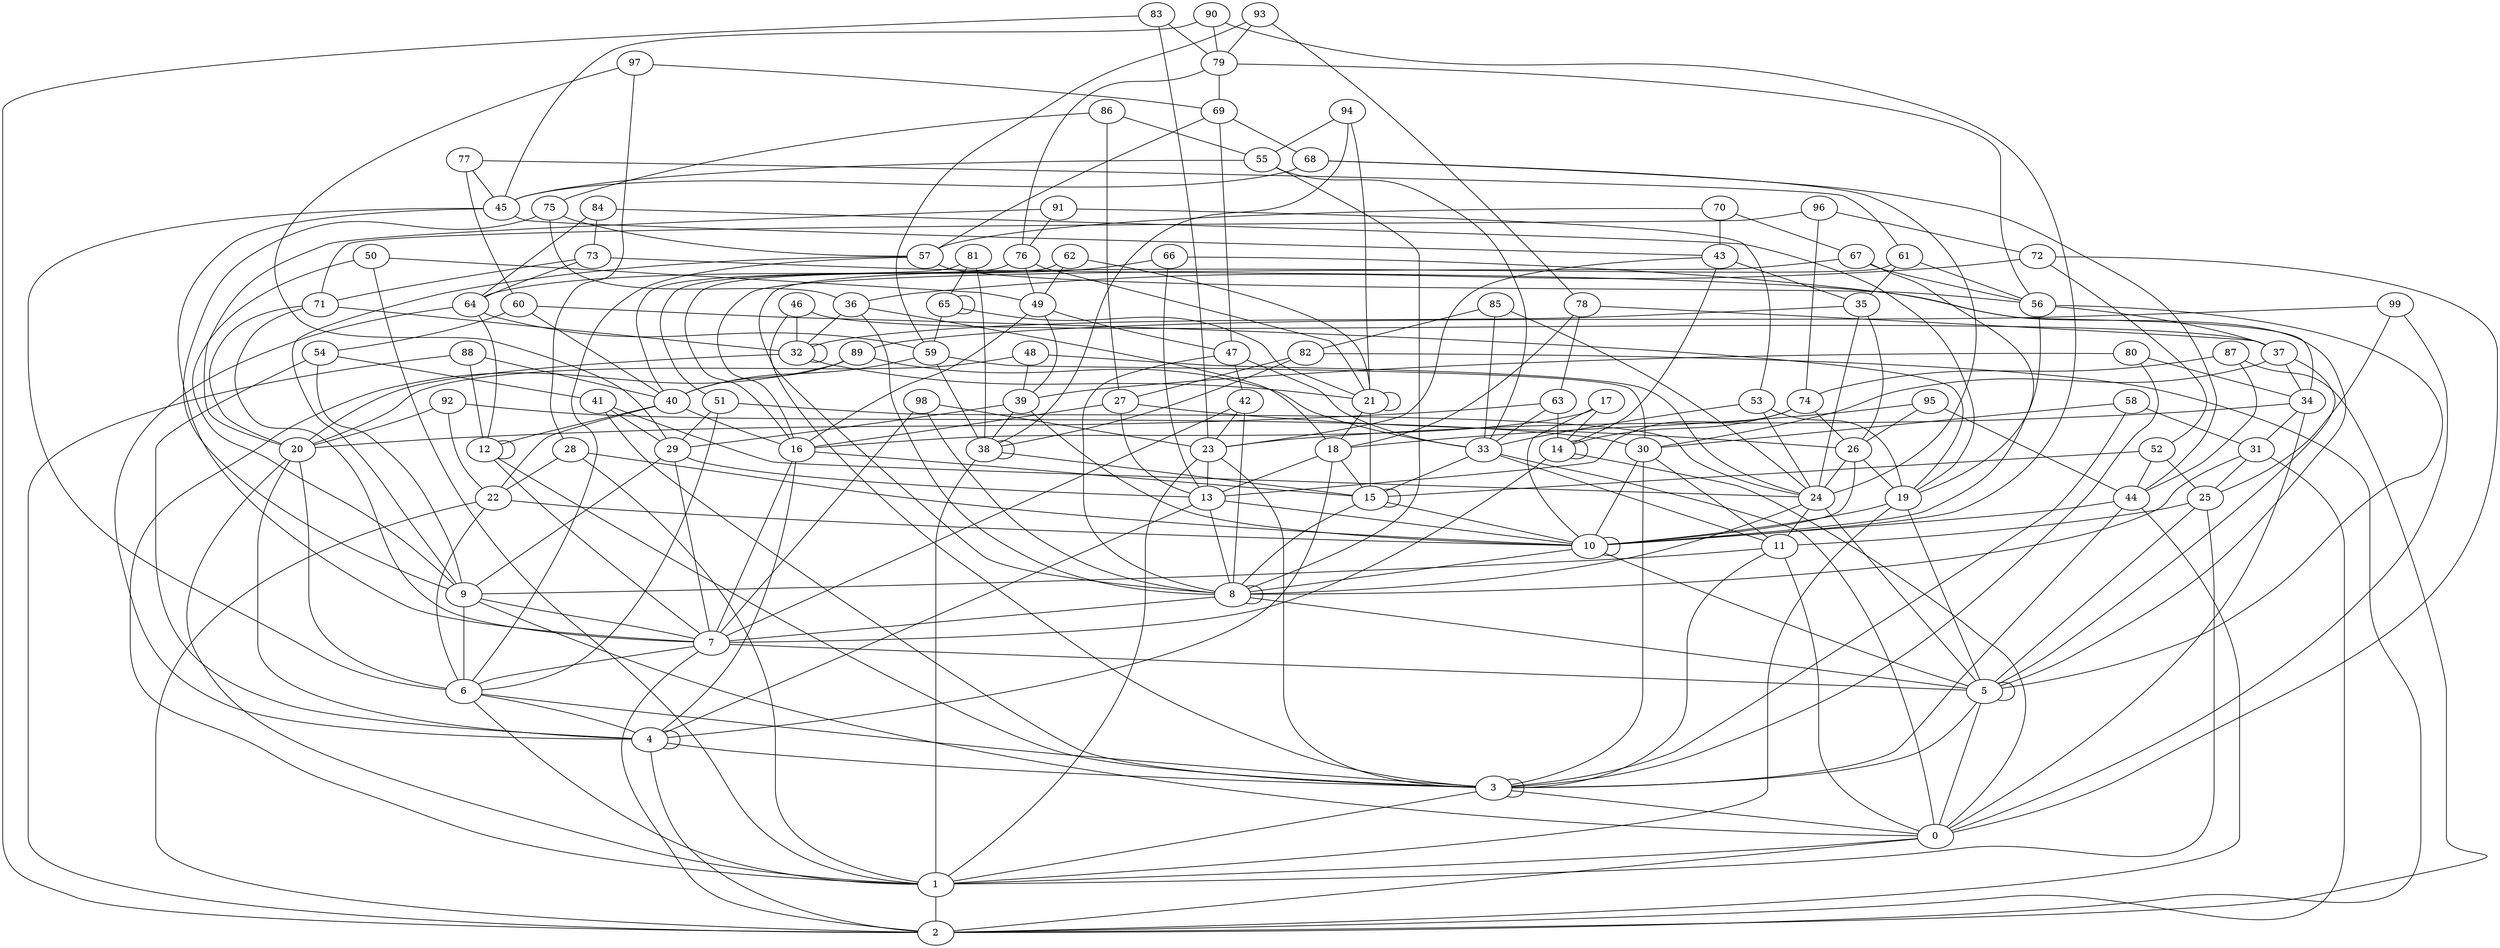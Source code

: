 graph G {
    "21" -- "15";
    "46" -- "32";
    "64" -- "4";
    "64" -- "59";
    "55" -- "8";
    "51" -- "24";
    "10" -- "5";
    "63" -- "33";
    "5" -- "0";
    "19" -- "5";
    "37" -- "34";
    "41" -- "29";
    "34" -- "23";
    "14" -- "0";
    "98" -- "23";
    "79" -- "76";
    "43" -- "23";
    "57" -- "6";
    "37" -- "5";
    "59" -- "40";
    "62" -- "49";
    "75" -- "57";
    "26" -- "24";
    "20" -- "6";
    "35" -- "24";
    "70" -- "67";
    "90" -- "79";
    "67" -- "56";
    "47" -- "33";
    "6" -- "3";
    "40" -- "16";
    "86" -- "55";
    "52" -- "25";
    "49" -- "16";
    "28" -- "22";
    "92" -- "22";
    "4" -- "2";
    "97" -- "69";
    "58" -- "31";
    "74" -- "13";
    "16" -- "15";
    "32" -- "32";
    "12" -- "7";
    "82" -- "38";
    "83" -- "79";
    "95" -- "44";
    "21" -- "18";
    "73" -- "64";
    "59" -- "30";
    "5" -- "5";
    "75" -- "36";
    "91" -- "53";
    "39" -- "38";
    "17" -- "14";
    "32" -- "21";
    "65" -- "65";
    "9" -- "0";
    "93" -- "78";
    "71" -- "32";
    "70" -- "57";
    "44" -- "3";
    "22" -- "10";
    "19" -- "1";
    "18" -- "15";
    "17" -- "16";
    "14" -- "7";
    "28" -- "1";
    "66" -- "64";
    "78" -- "18";
    "85" -- "24";
    "98" -- "8";
    "84" -- "64";
    "61" -- "8";
    "7" -- "5";
    "80" -- "34";
    "74" -- "14";
    "0" -- "2";
    "18" -- "4";
    "50" -- "49";
    "45" -- "6";
    "25" -- "5";
    "40" -- "12";
    "3" -- "1";
    "59" -- "38";
    "86" -- "27";
    "15" -- "10";
    "23" -- "13";
    "54" -- "4";
    "36" -- "8";
    "16" -- "7";
    "55" -- "45";
    "71" -- "7";
    "31" -- "25";
    "47" -- "42";
    "95" -- "18";
    "58" -- "3";
    "3" -- "3";
    "12" -- "3";
    "78" -- "37";
    "73" -- "5";
    "92" -- "20";
    "20" -- "4";
    "53" -- "24";
    "88" -- "12";
    "30" -- "3";
    "42" -- "23";
    "93" -- "59";
    "17" -- "10";
    "67" -- "16";
    "84" -- "19";
    "26" -- "10";
    "9" -- "7";
    "23" -- "1";
    "22" -- "2";
    "25" -- "11";
    "57" -- "56";
    "60" -- "54";
    "34" -- "0";
    "31" -- "2";
    "47" -- "8";
    "44" -- "10";
    "66" -- "34";
    "80" -- "39";
    "85" -- "82";
    "5" -- "3";
    "22" -- "6";
    "4" -- "4";
    "56" -- "19";
    "88" -- "40";
    "14" -- "14";
    "13" -- "4";
    "97" -- "29";
    "23" -- "3";
    "52" -- "15";
    "51" -- "29";
    "13" -- "8";
    "10" -- "10";
    "99" -- "89";
    "19" -- "10";
    "18" -- "13";
    "85" -- "33";
    "31" -- "8";
    "28" -- "10";
    "25" -- "1";
    "46" -- "37";
    "89" -- "1";
    "88" -- "2";
    "68" -- "45";
    "84" -- "73";
    "99" -- "25";
    "81" -- "40";
    "27" -- "26";
    "58" -- "30";
    "77" -- "45";
    "6" -- "4";
    "57" -- "9";
    "38" -- "38";
    "96" -- "71";
    "32" -- "20";
    "83" -- "23";
    "48" -- "24";
    "80" -- "3";
    "77" -- "60";
    "51" -- "6";
    "70" -- "43";
    "67" -- "10";
    "15" -- "8";
    "48" -- "39";
    "66" -- "13";
    "11" -- "0";
    "62" -- "16";
    "24" -- "8";
    "87" -- "44";
    "30" -- "10";
    "49" -- "47";
    "46" -- "3";
    "42" -- "8";
    "39" -- "10";
    "61" -- "56";
    "71" -- "20";
    "36" -- "32";
    "50" -- "9";
    "12" -- "12";
    "45" -- "43";
    "41" -- "24";
    "38" -- "15";
    "53" -- "33";
    "98" -- "7";
    "8" -- "8";
    "1" -- "2";
    "68" -- "24";
    "26" -- "19";
    "20" -- "1";
    "89" -- "33";
    "73" -- "71";
    "83" -- "2";
    "78" -- "63";
    "11" -- "3";
    "65" -- "59";
    "43" -- "35";
    "95" -- "26";
    "36" -- "18";
    "50" -- "1";
    "55" -- "33";
    "72" -- "36";
    "45" -- "7";
    "10" -- "8";
    "61" -- "35";
    "94" -- "55";
    "48" -- "20";
    "90" -- "10";
    "81" -- "65";
    "24" -- "11";
    "41" -- "3";
    "37" -- "30";
    "60" -- "40";
    "92" -- "30";
    "33" -- "0";
    "15" -- "15";
    "33" -- "11";
    "65" -- "21";
    "81" -- "38";
    "27" -- "13";
    "56" -- "5";
    "4" -- "3";
    "54" -- "9";
    "33" -- "15";
    "29" -- "7";
    "6" -- "1";
    "11" -- "9";
    "75" -- "9";
    "72" -- "0";
    "69" -- "57";
    "69" -- "68";
    "29" -- "9";
    "43" -- "14";
    "97" -- "28";
    "91" -- "76";
    "87" -- "2";
    "99" -- "0";
    "64" -- "12";
    "29" -- "13";
    "76" -- "21";
    "21" -- "21";
    "35" -- "26";
    "54" -- "41";
    "89" -- "40";
    "93" -- "79";
    "44" -- "2";
    "60" -- "19";
    "79" -- "56";
    "79" -- "69";
    "72" -- "52";
    "94" -- "21";
    "0" -- "1";
    "34" -- "31";
    "68" -- "44";
    "82" -- "27";
    "7" -- "2";
    "24" -- "5";
    "40" -- "22";
    "76" -- "51";
    "87" -- "74";
    "86" -- "75";
    "7" -- "6";
    "96" -- "74";
    "74" -- "26";
    "56" -- "37";
    "76" -- "49";
    "35" -- "32";
    "63" -- "14";
    "27" -- "16";
    "94" -- "38";
    "38" -- "1";
    "53" -- "19";
    "16" -- "4";
    "52" -- "44";
    "69" -- "47";
    "8" -- "5";
    "42" -- "7";
    "77" -- "61";
    "91" -- "20";
    "3" -- "0";
    "39" -- "29";
    "90" -- "45";
    "13" -- "10";
    "49" -- "39";
    "96" -- "72";
    "82" -- "2";
    "30" -- "11";
    "63" -- "20";
    "9" -- "6";
    "62" -- "21";
    "8" -- "7";
}

